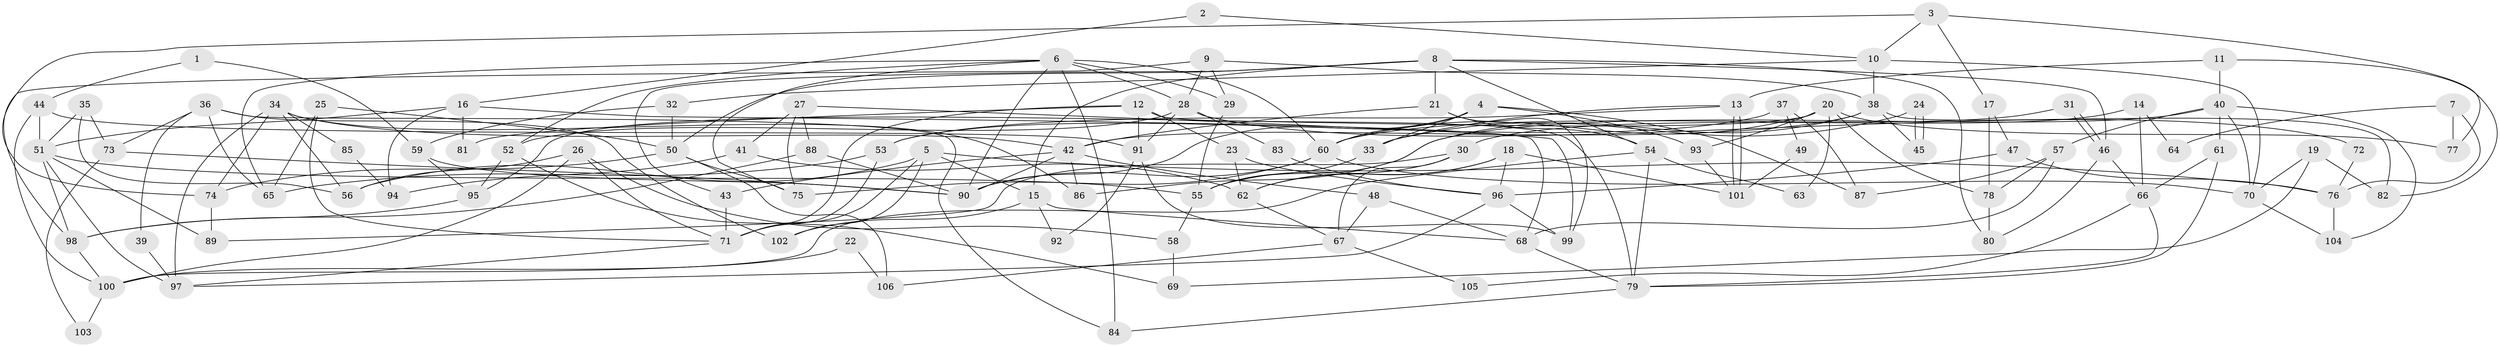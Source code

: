 // Generated by graph-tools (version 1.1) at 2025/36/03/09/25 02:36:19]
// undirected, 106 vertices, 212 edges
graph export_dot {
graph [start="1"]
  node [color=gray90,style=filled];
  1;
  2;
  3;
  4;
  5;
  6;
  7;
  8;
  9;
  10;
  11;
  12;
  13;
  14;
  15;
  16;
  17;
  18;
  19;
  20;
  21;
  22;
  23;
  24;
  25;
  26;
  27;
  28;
  29;
  30;
  31;
  32;
  33;
  34;
  35;
  36;
  37;
  38;
  39;
  40;
  41;
  42;
  43;
  44;
  45;
  46;
  47;
  48;
  49;
  50;
  51;
  52;
  53;
  54;
  55;
  56;
  57;
  58;
  59;
  60;
  61;
  62;
  63;
  64;
  65;
  66;
  67;
  68;
  69;
  70;
  71;
  72;
  73;
  74;
  75;
  76;
  77;
  78;
  79;
  80;
  81;
  82;
  83;
  84;
  85;
  86;
  87;
  88;
  89;
  90;
  91;
  92;
  93;
  94;
  95;
  96;
  97;
  98;
  99;
  100;
  101;
  102;
  103;
  104;
  105;
  106;
  1 -- 44;
  1 -- 59;
  2 -- 10;
  2 -- 16;
  3 -- 74;
  3 -- 10;
  3 -- 17;
  3 -- 77;
  4 -- 90;
  4 -- 60;
  4 -- 33;
  4 -- 87;
  4 -- 93;
  5 -- 71;
  5 -- 56;
  5 -- 15;
  5 -- 76;
  5 -- 102;
  6 -- 90;
  6 -- 60;
  6 -- 28;
  6 -- 29;
  6 -- 52;
  6 -- 65;
  6 -- 75;
  6 -- 84;
  7 -- 77;
  7 -- 76;
  7 -- 64;
  8 -- 15;
  8 -- 46;
  8 -- 21;
  8 -- 43;
  8 -- 50;
  8 -- 54;
  8 -- 80;
  9 -- 28;
  9 -- 38;
  9 -- 29;
  9 -- 98;
  10 -- 70;
  10 -- 38;
  10 -- 32;
  11 -- 40;
  11 -- 13;
  11 -- 82;
  12 -- 71;
  12 -- 79;
  12 -- 23;
  12 -- 81;
  12 -- 91;
  13 -- 101;
  13 -- 101;
  13 -- 33;
  13 -- 53;
  14 -- 30;
  14 -- 66;
  14 -- 64;
  15 -- 102;
  15 -- 68;
  15 -- 92;
  16 -- 51;
  16 -- 68;
  16 -- 81;
  16 -- 94;
  17 -- 78;
  17 -- 47;
  18 -- 96;
  18 -- 55;
  18 -- 62;
  18 -- 101;
  19 -- 69;
  19 -- 82;
  19 -- 70;
  20 -- 60;
  20 -- 93;
  20 -- 63;
  20 -- 77;
  20 -- 78;
  20 -- 95;
  21 -- 54;
  21 -- 42;
  21 -- 99;
  22 -- 100;
  22 -- 106;
  23 -- 96;
  23 -- 62;
  24 -- 33;
  24 -- 45;
  24 -- 45;
  25 -- 71;
  25 -- 50;
  25 -- 65;
  26 -- 71;
  26 -- 56;
  26 -- 58;
  26 -- 100;
  27 -- 88;
  27 -- 75;
  27 -- 41;
  27 -- 99;
  28 -- 91;
  28 -- 52;
  28 -- 72;
  28 -- 83;
  29 -- 55;
  30 -- 62;
  30 -- 67;
  30 -- 89;
  31 -- 46;
  31 -- 46;
  31 -- 60;
  32 -- 50;
  32 -- 59;
  33 -- 55;
  34 -- 74;
  34 -- 97;
  34 -- 42;
  34 -- 56;
  34 -- 85;
  34 -- 86;
  35 -- 51;
  35 -- 73;
  35 -- 56;
  36 -- 65;
  36 -- 84;
  36 -- 39;
  36 -- 73;
  36 -- 102;
  37 -- 53;
  37 -- 87;
  37 -- 49;
  38 -- 42;
  38 -- 55;
  38 -- 45;
  38 -- 82;
  39 -- 97;
  40 -- 86;
  40 -- 70;
  40 -- 57;
  40 -- 61;
  40 -- 104;
  41 -- 62;
  41 -- 94;
  42 -- 43;
  42 -- 48;
  42 -- 86;
  42 -- 90;
  43 -- 71;
  44 -- 91;
  44 -- 100;
  44 -- 51;
  46 -- 80;
  46 -- 66;
  47 -- 96;
  47 -- 76;
  48 -- 68;
  48 -- 67;
  49 -- 101;
  50 -- 75;
  50 -- 74;
  50 -- 106;
  51 -- 98;
  51 -- 55;
  51 -- 89;
  51 -- 97;
  52 -- 69;
  52 -- 95;
  53 -- 65;
  53 -- 71;
  54 -- 100;
  54 -- 63;
  54 -- 79;
  55 -- 58;
  57 -- 68;
  57 -- 78;
  57 -- 87;
  58 -- 69;
  59 -- 95;
  59 -- 90;
  60 -- 70;
  60 -- 90;
  60 -- 75;
  61 -- 66;
  61 -- 79;
  62 -- 67;
  66 -- 79;
  66 -- 105;
  67 -- 105;
  67 -- 106;
  68 -- 79;
  70 -- 104;
  71 -- 97;
  72 -- 76;
  73 -- 90;
  73 -- 103;
  74 -- 89;
  76 -- 104;
  78 -- 80;
  79 -- 84;
  83 -- 96;
  85 -- 94;
  88 -- 98;
  88 -- 90;
  91 -- 99;
  91 -- 92;
  93 -- 101;
  95 -- 98;
  96 -- 97;
  96 -- 99;
  98 -- 100;
  100 -- 103;
}
